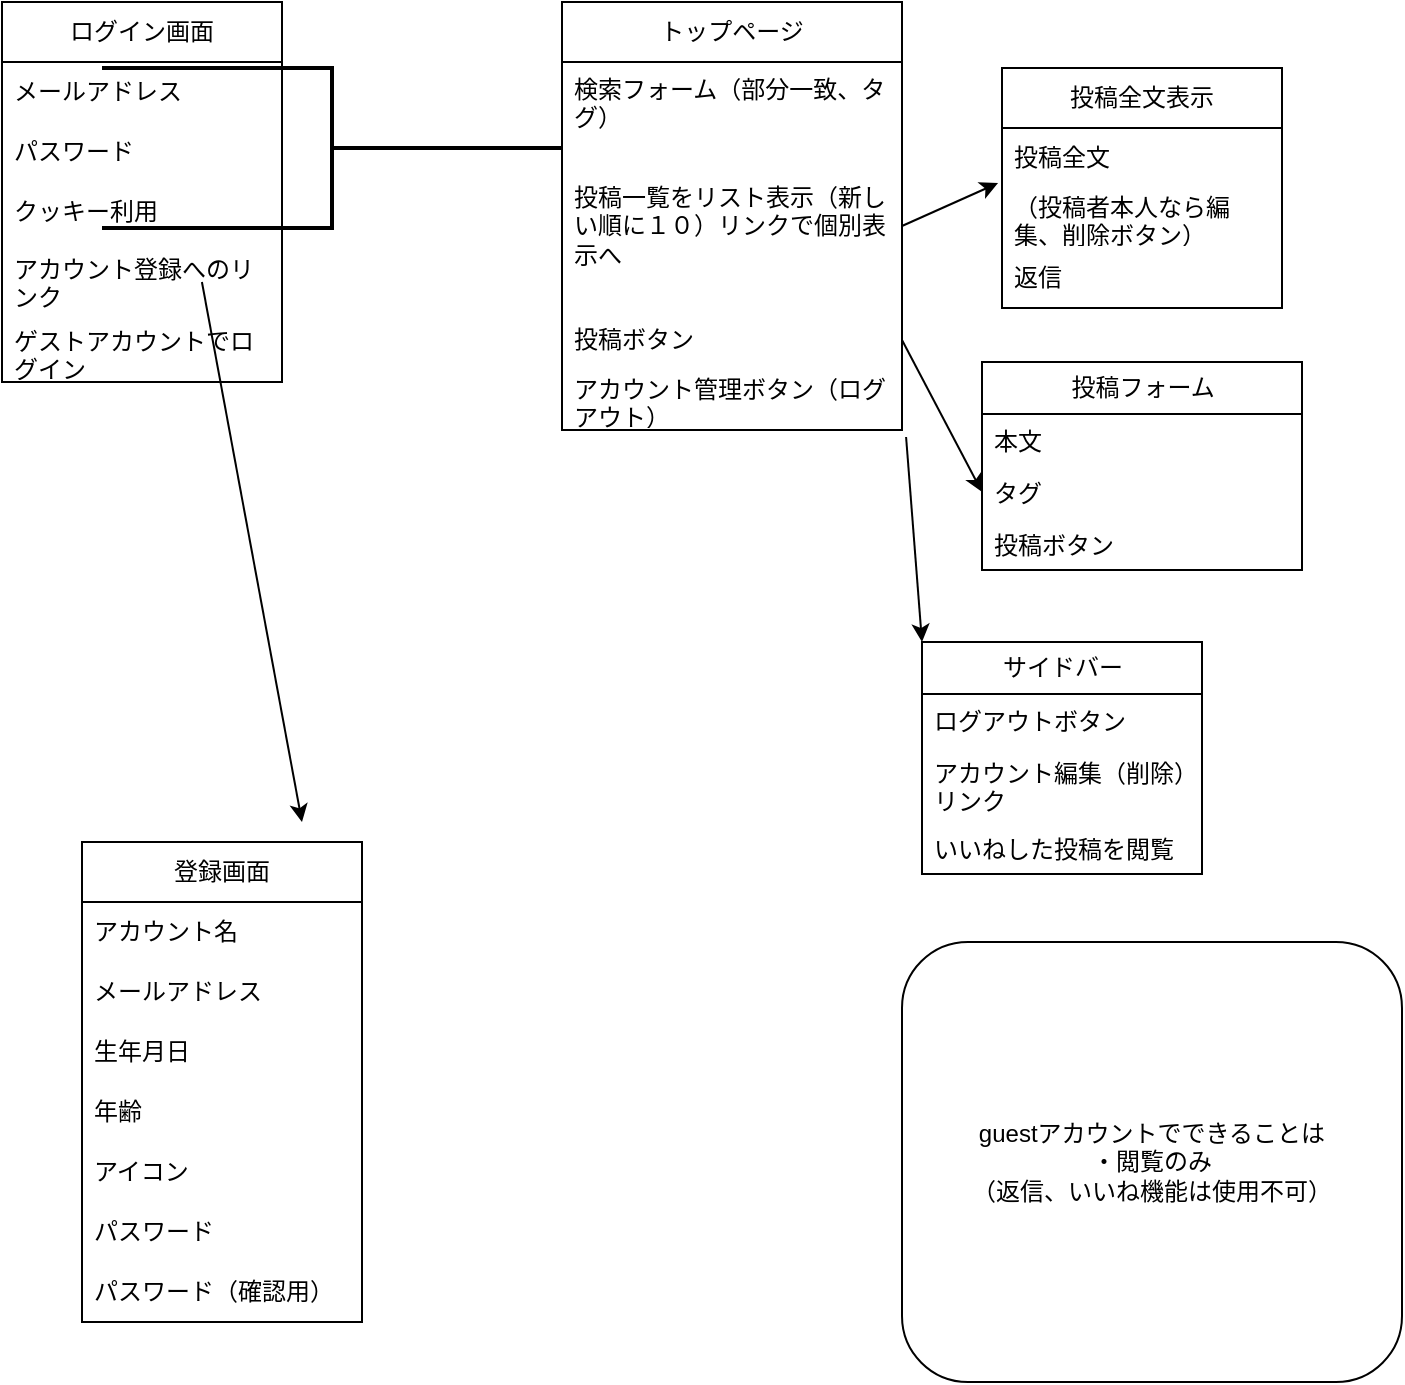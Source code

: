 <mxfile version="21.7.4" type="github">
  <diagram name="ページ1" id="uc0xYlX_7S8COR2VCs6C">
    <mxGraphModel dx="1224" dy="630" grid="1" gridSize="10" guides="1" tooltips="1" connect="1" arrows="1" fold="1" page="1" pageScale="1" pageWidth="827" pageHeight="1169" math="0" shadow="0">
      <root>
        <mxCell id="0" />
        <mxCell id="1" parent="0" />
        <mxCell id="0sGkQjk5bs8zjl_wV_Zd-2" value="ログイン画面" style="swimlane;fontStyle=0;childLayout=stackLayout;horizontal=1;startSize=30;horizontalStack=0;resizeParent=1;resizeParentMax=0;resizeLast=0;collapsible=1;marginBottom=0;whiteSpace=wrap;html=1;" vertex="1" parent="1">
          <mxGeometry x="10" y="100" width="140" height="190" as="geometry" />
        </mxCell>
        <mxCell id="0sGkQjk5bs8zjl_wV_Zd-3" value="メールアドレス" style="text;strokeColor=none;fillColor=none;align=left;verticalAlign=middle;spacingLeft=4;spacingRight=4;overflow=hidden;points=[[0,0.5],[1,0.5]];portConstraint=eastwest;rotatable=0;whiteSpace=wrap;html=1;" vertex="1" parent="0sGkQjk5bs8zjl_wV_Zd-2">
          <mxGeometry y="30" width="140" height="30" as="geometry" />
        </mxCell>
        <mxCell id="0sGkQjk5bs8zjl_wV_Zd-4" value="パスワード" style="text;strokeColor=none;fillColor=none;align=left;verticalAlign=middle;spacingLeft=4;spacingRight=4;overflow=hidden;points=[[0,0.5],[1,0.5]];portConstraint=eastwest;rotatable=0;whiteSpace=wrap;html=1;" vertex="1" parent="0sGkQjk5bs8zjl_wV_Zd-2">
          <mxGeometry y="60" width="140" height="30" as="geometry" />
        </mxCell>
        <mxCell id="0sGkQjk5bs8zjl_wV_Zd-5" value="クッキー利用" style="text;strokeColor=none;fillColor=none;align=left;verticalAlign=middle;spacingLeft=4;spacingRight=4;overflow=hidden;points=[[0,0.5],[1,0.5]];portConstraint=eastwest;rotatable=0;whiteSpace=wrap;html=1;" vertex="1" parent="0sGkQjk5bs8zjl_wV_Zd-2">
          <mxGeometry y="90" width="140" height="30" as="geometry" />
        </mxCell>
        <mxCell id="0sGkQjk5bs8zjl_wV_Zd-8" value="アカウント登録へのリンク" style="text;strokeColor=none;fillColor=none;align=left;verticalAlign=top;spacingLeft=4;spacingRight=4;overflow=hidden;rotatable=0;points=[[0,0.5],[1,0.5]];portConstraint=eastwest;whiteSpace=wrap;html=1;" vertex="1" parent="0sGkQjk5bs8zjl_wV_Zd-2">
          <mxGeometry y="120" width="140" height="40" as="geometry" />
        </mxCell>
        <mxCell id="0sGkQjk5bs8zjl_wV_Zd-71" value="ゲストアカウントでログイン" style="text;strokeColor=none;fillColor=none;align=left;verticalAlign=middle;spacingLeft=4;spacingRight=4;overflow=hidden;points=[[0,0.5],[1,0.5]];portConstraint=eastwest;rotatable=0;whiteSpace=wrap;html=1;" vertex="1" parent="0sGkQjk5bs8zjl_wV_Zd-2">
          <mxGeometry y="160" width="140" height="30" as="geometry" />
        </mxCell>
        <mxCell id="0sGkQjk5bs8zjl_wV_Zd-14" value="" style="endArrow=classic;html=1;rounded=0;exitX=0.714;exitY=0.5;exitDx=0;exitDy=0;exitPerimeter=0;" edge="1" parent="1" source="0sGkQjk5bs8zjl_wV_Zd-8">
          <mxGeometry width="50" height="50" relative="1" as="geometry">
            <mxPoint x="201" y="249" as="sourcePoint" />
            <mxPoint x="160" y="510" as="targetPoint" />
          </mxGeometry>
        </mxCell>
        <mxCell id="0sGkQjk5bs8zjl_wV_Zd-15" value="登録画面" style="swimlane;fontStyle=0;childLayout=stackLayout;horizontal=1;startSize=30;horizontalStack=0;resizeParent=1;resizeParentMax=0;resizeLast=0;collapsible=1;marginBottom=0;whiteSpace=wrap;html=1;" vertex="1" parent="1">
          <mxGeometry x="50" y="520" width="140" height="240" as="geometry" />
        </mxCell>
        <mxCell id="0sGkQjk5bs8zjl_wV_Zd-21" value="アカウント名" style="text;strokeColor=none;fillColor=none;align=left;verticalAlign=middle;spacingLeft=4;spacingRight=4;overflow=hidden;points=[[0,0.5],[1,0.5]];portConstraint=eastwest;rotatable=0;whiteSpace=wrap;html=1;" vertex="1" parent="0sGkQjk5bs8zjl_wV_Zd-15">
          <mxGeometry y="30" width="140" height="30" as="geometry" />
        </mxCell>
        <mxCell id="0sGkQjk5bs8zjl_wV_Zd-19" value="メールアドレス" style="text;strokeColor=none;fillColor=none;align=left;verticalAlign=middle;spacingLeft=4;spacingRight=4;overflow=hidden;points=[[0,0.5],[1,0.5]];portConstraint=eastwest;rotatable=0;whiteSpace=wrap;html=1;" vertex="1" parent="0sGkQjk5bs8zjl_wV_Zd-15">
          <mxGeometry y="60" width="140" height="30" as="geometry" />
        </mxCell>
        <mxCell id="0sGkQjk5bs8zjl_wV_Zd-20" value="生年月日" style="text;strokeColor=none;fillColor=none;align=left;verticalAlign=middle;spacingLeft=4;spacingRight=4;overflow=hidden;points=[[0,0.5],[1,0.5]];portConstraint=eastwest;rotatable=0;whiteSpace=wrap;html=1;" vertex="1" parent="0sGkQjk5bs8zjl_wV_Zd-15">
          <mxGeometry y="90" width="140" height="30" as="geometry" />
        </mxCell>
        <mxCell id="0sGkQjk5bs8zjl_wV_Zd-17" value="年齢" style="text;strokeColor=none;fillColor=none;align=left;verticalAlign=middle;spacingLeft=4;spacingRight=4;overflow=hidden;points=[[0,0.5],[1,0.5]];portConstraint=eastwest;rotatable=0;whiteSpace=wrap;html=1;" vertex="1" parent="0sGkQjk5bs8zjl_wV_Zd-15">
          <mxGeometry y="120" width="140" height="30" as="geometry" />
        </mxCell>
        <mxCell id="0sGkQjk5bs8zjl_wV_Zd-18" value="アイコン" style="text;strokeColor=none;fillColor=none;align=left;verticalAlign=middle;spacingLeft=4;spacingRight=4;overflow=hidden;points=[[0,0.5],[1,0.5]];portConstraint=eastwest;rotatable=0;whiteSpace=wrap;html=1;" vertex="1" parent="0sGkQjk5bs8zjl_wV_Zd-15">
          <mxGeometry y="150" width="140" height="30" as="geometry" />
        </mxCell>
        <mxCell id="0sGkQjk5bs8zjl_wV_Zd-24" value="パスワード" style="text;strokeColor=none;fillColor=none;align=left;verticalAlign=middle;spacingLeft=4;spacingRight=4;overflow=hidden;points=[[0,0.5],[1,0.5]];portConstraint=eastwest;rotatable=0;whiteSpace=wrap;html=1;" vertex="1" parent="0sGkQjk5bs8zjl_wV_Zd-15">
          <mxGeometry y="180" width="140" height="30" as="geometry" />
        </mxCell>
        <mxCell id="0sGkQjk5bs8zjl_wV_Zd-26" value="パスワード（確認用）" style="text;strokeColor=none;fillColor=none;align=left;verticalAlign=middle;spacingLeft=4;spacingRight=4;overflow=hidden;points=[[0,0.5],[1,0.5]];portConstraint=eastwest;rotatable=0;whiteSpace=wrap;html=1;" vertex="1" parent="0sGkQjk5bs8zjl_wV_Zd-15">
          <mxGeometry y="210" width="140" height="30" as="geometry" />
        </mxCell>
        <mxCell id="0sGkQjk5bs8zjl_wV_Zd-27" value="トップページ" style="swimlane;fontStyle=0;childLayout=stackLayout;horizontal=1;startSize=30;horizontalStack=0;resizeParent=1;resizeParentMax=0;resizeLast=0;collapsible=1;marginBottom=0;whiteSpace=wrap;html=1;" vertex="1" parent="1">
          <mxGeometry x="290" y="100" width="170" height="214" as="geometry" />
        </mxCell>
        <mxCell id="0sGkQjk5bs8zjl_wV_Zd-37" value="検索フォーム（部分一致、タグ）" style="text;strokeColor=none;fillColor=none;align=left;verticalAlign=top;spacingLeft=4;spacingRight=4;overflow=hidden;rotatable=0;points=[[0,0.5],[1,0.5]];portConstraint=eastwest;whiteSpace=wrap;html=1;" vertex="1" parent="0sGkQjk5bs8zjl_wV_Zd-27">
          <mxGeometry y="30" width="170" height="40" as="geometry" />
        </mxCell>
        <mxCell id="0sGkQjk5bs8zjl_wV_Zd-28" value="投稿一覧をリスト表示（新しい順に１０）リンクで個別表示へ" style="text;strokeColor=none;fillColor=none;align=left;verticalAlign=middle;spacingLeft=4;spacingRight=4;overflow=hidden;points=[[0,0.5],[1,0.5]];portConstraint=eastwest;rotatable=0;whiteSpace=wrap;html=1;" vertex="1" parent="0sGkQjk5bs8zjl_wV_Zd-27">
          <mxGeometry y="70" width="170" height="84" as="geometry" />
        </mxCell>
        <mxCell id="0sGkQjk5bs8zjl_wV_Zd-29" value="投稿ボタン" style="text;strokeColor=none;fillColor=none;align=left;verticalAlign=middle;spacingLeft=4;spacingRight=4;overflow=hidden;points=[[0,0.5],[1,0.5]];portConstraint=eastwest;rotatable=0;whiteSpace=wrap;html=1;" vertex="1" parent="0sGkQjk5bs8zjl_wV_Zd-27">
          <mxGeometry y="154" width="170" height="30" as="geometry" />
        </mxCell>
        <mxCell id="0sGkQjk5bs8zjl_wV_Zd-30" value="アカウント管理ボタン（ログアウト）" style="text;strokeColor=none;fillColor=none;align=left;verticalAlign=middle;spacingLeft=4;spacingRight=4;overflow=hidden;points=[[0,0.5],[1,0.5]];portConstraint=eastwest;rotatable=0;whiteSpace=wrap;html=1;" vertex="1" parent="0sGkQjk5bs8zjl_wV_Zd-27">
          <mxGeometry y="184" width="170" height="30" as="geometry" />
        </mxCell>
        <mxCell id="0sGkQjk5bs8zjl_wV_Zd-40" value="投稿フォーム" style="swimlane;fontStyle=0;childLayout=stackLayout;horizontal=1;startSize=26;fillColor=none;horizontalStack=0;resizeParent=1;resizeParentMax=0;resizeLast=0;collapsible=1;marginBottom=0;html=1;" vertex="1" parent="1">
          <mxGeometry x="500" y="280" width="160" height="104" as="geometry" />
        </mxCell>
        <mxCell id="0sGkQjk5bs8zjl_wV_Zd-41" value="本文" style="text;strokeColor=none;fillColor=none;align=left;verticalAlign=top;spacingLeft=4;spacingRight=4;overflow=hidden;rotatable=0;points=[[0,0.5],[1,0.5]];portConstraint=eastwest;whiteSpace=wrap;html=1;" vertex="1" parent="0sGkQjk5bs8zjl_wV_Zd-40">
          <mxGeometry y="26" width="160" height="26" as="geometry" />
        </mxCell>
        <mxCell id="0sGkQjk5bs8zjl_wV_Zd-42" value="タグ" style="text;strokeColor=none;fillColor=none;align=left;verticalAlign=top;spacingLeft=4;spacingRight=4;overflow=hidden;rotatable=0;points=[[0,0.5],[1,0.5]];portConstraint=eastwest;whiteSpace=wrap;html=1;" vertex="1" parent="0sGkQjk5bs8zjl_wV_Zd-40">
          <mxGeometry y="52" width="160" height="26" as="geometry" />
        </mxCell>
        <mxCell id="0sGkQjk5bs8zjl_wV_Zd-43" value="投稿ボタン" style="text;strokeColor=none;fillColor=none;align=left;verticalAlign=top;spacingLeft=4;spacingRight=4;overflow=hidden;rotatable=0;points=[[0,0.5],[1,0.5]];portConstraint=eastwest;whiteSpace=wrap;html=1;" vertex="1" parent="0sGkQjk5bs8zjl_wV_Zd-40">
          <mxGeometry y="78" width="160" height="26" as="geometry" />
        </mxCell>
        <mxCell id="0sGkQjk5bs8zjl_wV_Zd-45" value="" style="strokeWidth=2;html=1;shape=mxgraph.flowchart.annotation_2;align=left;labelPosition=right;pointerEvents=1;direction=west;" vertex="1" parent="1">
          <mxGeometry x="60" y="133" width="230" height="80" as="geometry" />
        </mxCell>
        <mxCell id="0sGkQjk5bs8zjl_wV_Zd-47" value="サイドバー" style="swimlane;fontStyle=0;childLayout=stackLayout;horizontal=1;startSize=26;fillColor=none;horizontalStack=0;resizeParent=1;resizeParentMax=0;resizeLast=0;collapsible=1;marginBottom=0;html=1;" vertex="1" parent="1">
          <mxGeometry x="470" y="420" width="140" height="116" as="geometry" />
        </mxCell>
        <mxCell id="0sGkQjk5bs8zjl_wV_Zd-48" value="ログアウトボタン" style="text;strokeColor=none;fillColor=none;align=left;verticalAlign=top;spacingLeft=4;spacingRight=4;overflow=hidden;rotatable=0;points=[[0,0.5],[1,0.5]];portConstraint=eastwest;whiteSpace=wrap;html=1;" vertex="1" parent="0sGkQjk5bs8zjl_wV_Zd-47">
          <mxGeometry y="26" width="140" height="26" as="geometry" />
        </mxCell>
        <mxCell id="0sGkQjk5bs8zjl_wV_Zd-49" value="アカウント編集（削除）リンク" style="text;strokeColor=none;fillColor=none;align=left;verticalAlign=top;spacingLeft=4;spacingRight=4;overflow=hidden;rotatable=0;points=[[0,0.5],[1,0.5]];portConstraint=eastwest;whiteSpace=wrap;html=1;" vertex="1" parent="0sGkQjk5bs8zjl_wV_Zd-47">
          <mxGeometry y="52" width="140" height="38" as="geometry" />
        </mxCell>
        <mxCell id="0sGkQjk5bs8zjl_wV_Zd-50" value="いいねした投稿を閲覧" style="text;strokeColor=none;fillColor=none;align=left;verticalAlign=top;spacingLeft=4;spacingRight=4;overflow=hidden;rotatable=0;points=[[0,0.5],[1,0.5]];portConstraint=eastwest;whiteSpace=wrap;html=1;" vertex="1" parent="0sGkQjk5bs8zjl_wV_Zd-47">
          <mxGeometry y="90" width="140" height="26" as="geometry" />
        </mxCell>
        <mxCell id="0sGkQjk5bs8zjl_wV_Zd-51" value="" style="endArrow=classic;html=1;rounded=0;entryX=0;entryY=0.5;entryDx=0;entryDy=0;exitX=1;exitY=0.5;exitDx=0;exitDy=0;" edge="1" parent="1" source="0sGkQjk5bs8zjl_wV_Zd-29" target="0sGkQjk5bs8zjl_wV_Zd-42">
          <mxGeometry width="50" height="50" relative="1" as="geometry">
            <mxPoint x="440" y="200.5" as="sourcePoint" />
            <mxPoint x="650" y="200.5" as="targetPoint" />
          </mxGeometry>
        </mxCell>
        <mxCell id="0sGkQjk5bs8zjl_wV_Zd-54" value="" style="endArrow=classic;html=1;rounded=0;exitX=1.012;exitY=1.117;exitDx=0;exitDy=0;exitPerimeter=0;entryX=0;entryY=0;entryDx=0;entryDy=0;" edge="1" parent="1" source="0sGkQjk5bs8zjl_wV_Zd-30" target="0sGkQjk5bs8zjl_wV_Zd-47">
          <mxGeometry width="50" height="50" relative="1" as="geometry">
            <mxPoint x="520" y="350" as="sourcePoint" />
            <mxPoint x="620" y="350" as="targetPoint" />
          </mxGeometry>
        </mxCell>
        <mxCell id="0sGkQjk5bs8zjl_wV_Zd-63" value="投稿全文表示" style="swimlane;fontStyle=0;childLayout=stackLayout;horizontal=1;startSize=30;horizontalStack=0;resizeParent=1;resizeParentMax=0;resizeLast=0;collapsible=1;marginBottom=0;whiteSpace=wrap;html=1;" vertex="1" parent="1">
          <mxGeometry x="510" y="133" width="140" height="120" as="geometry" />
        </mxCell>
        <mxCell id="0sGkQjk5bs8zjl_wV_Zd-64" value="投稿全文" style="text;strokeColor=none;fillColor=none;align=left;verticalAlign=middle;spacingLeft=4;spacingRight=4;overflow=hidden;points=[[0,0.5],[1,0.5]];portConstraint=eastwest;rotatable=0;whiteSpace=wrap;html=1;" vertex="1" parent="0sGkQjk5bs8zjl_wV_Zd-63">
          <mxGeometry y="30" width="140" height="30" as="geometry" />
        </mxCell>
        <mxCell id="0sGkQjk5bs8zjl_wV_Zd-66" value="（投稿者本人なら編集、削除ボタン）" style="text;strokeColor=none;fillColor=none;align=left;verticalAlign=middle;spacingLeft=4;spacingRight=4;overflow=hidden;points=[[0,0.5],[1,0.5]];portConstraint=eastwest;rotatable=0;whiteSpace=wrap;html=1;" vertex="1" parent="0sGkQjk5bs8zjl_wV_Zd-63">
          <mxGeometry y="60" width="140" height="30" as="geometry" />
        </mxCell>
        <mxCell id="0sGkQjk5bs8zjl_wV_Zd-65" value="返信" style="text;strokeColor=none;fillColor=none;align=left;verticalAlign=middle;spacingLeft=4;spacingRight=4;overflow=hidden;points=[[0,0.5],[1,0.5]];portConstraint=eastwest;rotatable=0;whiteSpace=wrap;html=1;" vertex="1" parent="0sGkQjk5bs8zjl_wV_Zd-63">
          <mxGeometry y="90" width="140" height="30" as="geometry" />
        </mxCell>
        <mxCell id="0sGkQjk5bs8zjl_wV_Zd-67" value="" style="endArrow=classic;html=1;rounded=0;entryX=-0.014;entryY=0.917;entryDx=0;entryDy=0;entryPerimeter=0;exitX=1;exitY=0.5;exitDx=0;exitDy=0;" edge="1" parent="1" source="0sGkQjk5bs8zjl_wV_Zd-28" target="0sGkQjk5bs8zjl_wV_Zd-64">
          <mxGeometry width="50" height="50" relative="1" as="geometry">
            <mxPoint x="540" y="150" as="sourcePoint" />
            <mxPoint x="590" y="100" as="targetPoint" />
          </mxGeometry>
        </mxCell>
        <mxCell id="0sGkQjk5bs8zjl_wV_Zd-76" value="guestアカウントでできることは&lt;br&gt;・閲覧のみ&lt;br&gt;（返信、いいね機能は使用不可）" style="rounded=1;whiteSpace=wrap;html=1;" vertex="1" parent="1">
          <mxGeometry x="460" y="570" width="250" height="220" as="geometry" />
        </mxCell>
      </root>
    </mxGraphModel>
  </diagram>
</mxfile>
